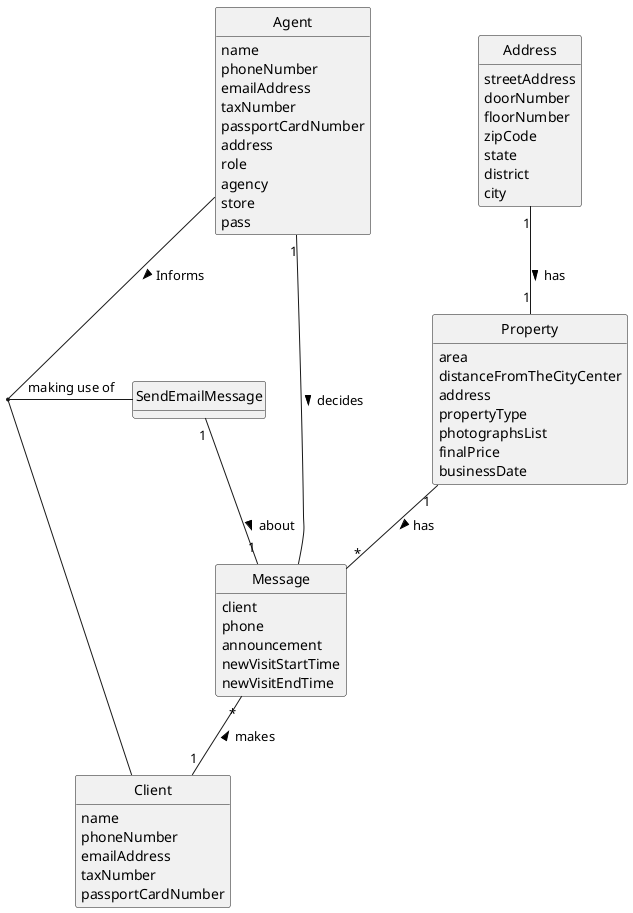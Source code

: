 @startuml
skinparam monochrome true
skinparam packageStyle rectangle
skinparam shadowing false

'left to right direction

skinparam classAttributeIconSize 0

hide circle
hide methods

'title Domain Model

'class Platform {
'  -description
'}

class SendEmailMessage {
}

class Agent {
    name
    phoneNumber
    emailAddress
    taxNumber
    passportCardNumber
    address
    role
    agency
    store
    pass
}


class Address {
     streetAddress
     doorNumber
     floorNumber
     zipCode
     state
     district
     city
}

class Client {
      name
      phoneNumber
      emailAddress
      taxNumber
      passportCardNumber
}

class Property {
       area
       distanceFromTheCityCenter
       address
       propertyType
       photographsList
       finalPrice
       businessDate
}

class Message {
    client
    phone
    announcement
    newVisitStartTime
    newVisitEndTime
}


Agent -- Client: Informs >
(Agent, Client) -- SendEmailMessage: making use of

Property "1" -- "*" Message: has >
SendEmailMessage "1" -- "1" Message: about >
Agent "1" -- Message: decides >
Message "*" -- "1" Client: makes <
Address "1" -- "1" Property: has >

@enduml
